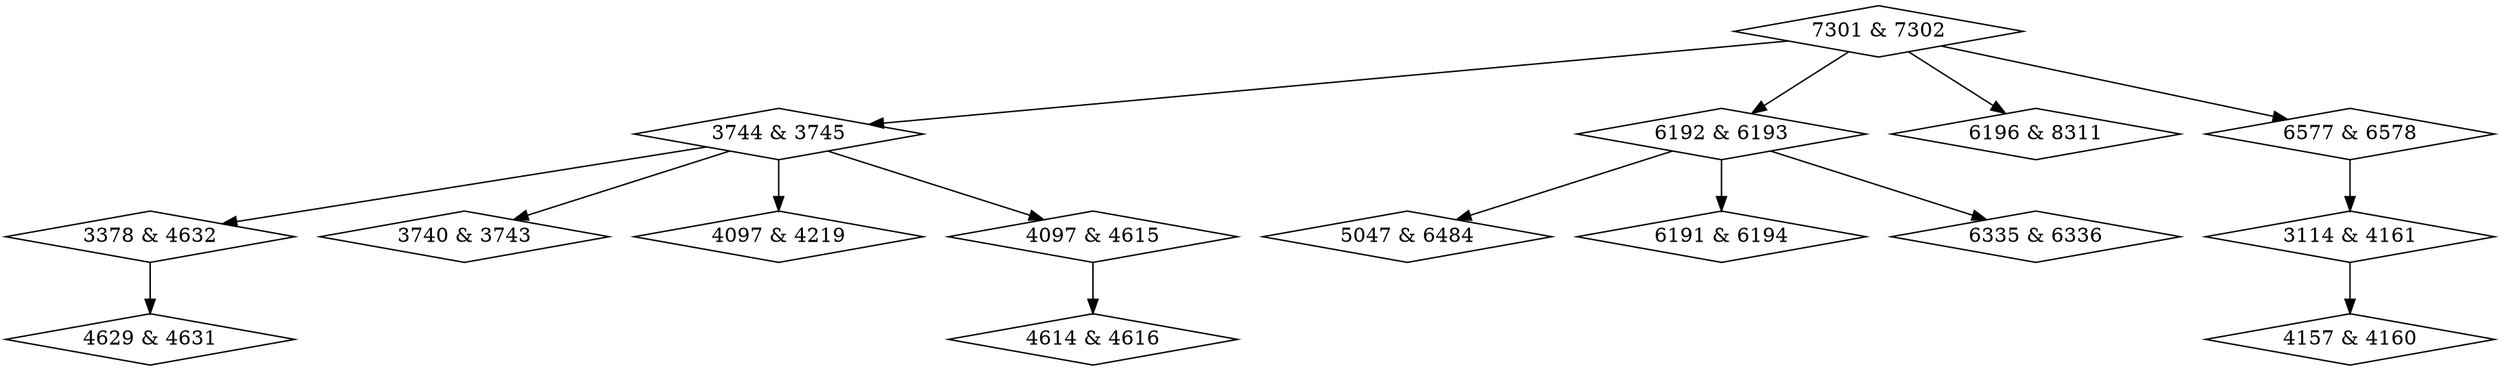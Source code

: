 digraph {
0 [label = "3114 & 4161", shape = diamond];
1 [label = "3378 & 4632", shape = diamond];
2 [label = "3740 & 3743", shape = diamond];
3 [label = "3744 & 3745", shape = diamond];
4 [label = "4097 & 4219", shape = diamond];
5 [label = "4097 & 4615", shape = diamond];
6 [label = "4157 & 4160", shape = diamond];
7 [label = "4614 & 4616", shape = diamond];
8 [label = "4629 & 4631", shape = diamond];
9 [label = "5047 & 6484", shape = diamond];
10 [label = "6191 & 6194", shape = diamond];
11 [label = "6192 & 6193", shape = diamond];
12 [label = "6196 & 8311", shape = diamond];
13 [label = "6335 & 6336", shape = diamond];
14 [label = "6577 & 6578", shape = diamond];
15 [label = "7301 & 7302", shape = diamond];
0->6;
1->8;
3->1;
3->2;
3->4;
3->5;
5->7;
11->9;
11->10;
11->13;
14->0;
15->3;
15->11;
15->12;
15->14;
}
